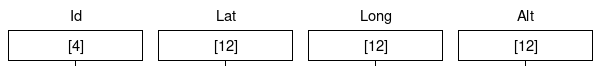 msc {

   # The entities
   Id, Lat, Long, Alt;

   # Next four on same line due to ','
   Id box Id [label="[4]"],
   Lat box Lat [label="[12]"],
   Long box Long [label="[12]"],
   Alt box Alt [label="[12]"];
}
